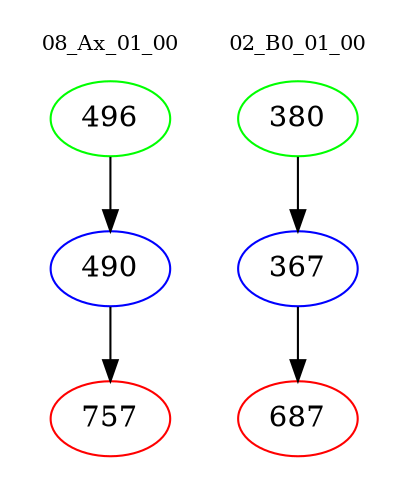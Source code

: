 digraph{
subgraph cluster_0 {
color = white
label = "08_Ax_01_00";
fontsize=10;
T0_496 [label="496", color="green"]
T0_496 -> T0_490 [color="black"]
T0_490 [label="490", color="blue"]
T0_490 -> T0_757 [color="black"]
T0_757 [label="757", color="red"]
}
subgraph cluster_1 {
color = white
label = "02_B0_01_00";
fontsize=10;
T1_380 [label="380", color="green"]
T1_380 -> T1_367 [color="black"]
T1_367 [label="367", color="blue"]
T1_367 -> T1_687 [color="black"]
T1_687 [label="687", color="red"]
}
}
